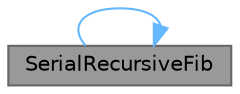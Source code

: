 digraph "SerialRecursiveFib"
{
 // LATEX_PDF_SIZE
  bgcolor="transparent";
  edge [fontname=Helvetica,fontsize=10,labelfontname=Helvetica,labelfontsize=10];
  node [fontname=Helvetica,fontsize=10,shape=box,height=0.2,width=0.4];
  rankdir="LR";
  Node1 [id="Node000001",label="SerialRecursiveFib",height=0.2,width=0.4,color="gray40", fillcolor="grey60", style="filled", fontcolor="black",tooltip="Recursive summing. Just for complete list of serial algorithms, not used"];
  Node1 -> Node1 [id="edge2_Node000001_Node000001",color="steelblue1",style="solid",tooltip=" "];
}

